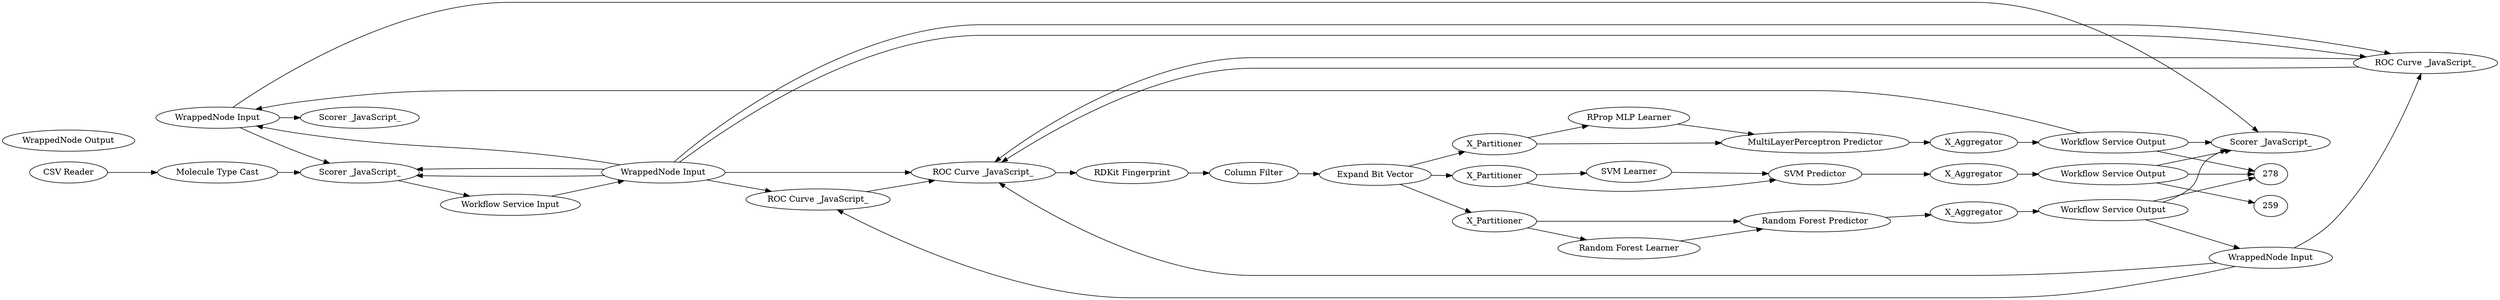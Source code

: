 digraph {
	1 [label=X_Aggregator]
	2 [label=X_Partitioner]
	18 [label="MultiLayerPerceptron Predictor"]
	19 [label="RProp MLP Learner"]
	236 [label="RDKit Fingerprint"]
	246 [label=X_Partitioner]
	249 [label=X_Aggregator]
	254 [label="Random Forest Learner"]
	255 [label="Random Forest Predictor"]
	257 [label="Math Formula"]
	257 [label="WrappedNode Input"]
	258 [label="WrappedNode Output"]
	268 [label="ROC Curve _JavaScript_"]
	273 [label="Scorer _JavaScript_"]
	275 [label="Image Writer _Port_"]
	263 [label=X_Partitioner]
	264 [label=X_Aggregator]
	266 [label="SVM Learner"]
	267 [label="SVM Predictor"]
	269 [label="Column Filter"]
	270 [label="Expand Bit Vector"]
	271 [label="Molecule Type Cast"]
	272 [label="RDKit From Molecule"]
	257 [label="WrappedNode Input"]
	258 [label="WrappedNode Output"]
	265 [label="ROC Curve _JavaScript_"]
	272 [label="Scorer _JavaScript_"]
	275 [label="Image Writer _Port_"]
	257 [label="WrappedNode Input"]
	258 [label="WrappedNode Output"]
	265 [label="ROC Curve _JavaScript_"]
	272 [label="Scorer _JavaScript_"]
	275 [label="Image Writer _Port_"]
	275 [label="Number To String"]
	258 [label="WrappedNode Output"]
	265 [label="ROC Curve _JavaScript_"]
	268 [label="ROC Curve _JavaScript_"]
	274 [label="WrappedNode Input"]
	275 [label="ROC Curve _JavaScript_"]
	258 [label="WrappedNode Output"]
	272 [label="Scorer _JavaScript_"]
	273 [label="WrappedNode Input"]
	276 [label="Scorer _JavaScript_"]
	277 [label="Scorer _JavaScript_"]
	279 [label="CSV Reader"]
	280 [label="Workflow Service Input"]
	281 [label="Workflow Service Output"]
	282 [label="Workflow Service Output"]
	283 [label="Workflow Service Output"]
	257 -> 273
	257 -> 268
	268 -> 275
	257 -> 272
	257 -> 265
	265 -> 275
	257 -> 272
	257 -> 265
	265 -> 275
	274 -> 275
	274 -> 265
	274 -> 268
	273 -> 272
	273 -> 277
	273 -> 276
	1 -> 283
	2 -> 266
	2 -> 267
	18 -> 264
	19 -> 18
	236 -> 269
	246 -> 254
	246 -> 255
	249 -> 281
	254 -> 255
	255 -> 249
	257 -> 275
	263 -> 19
	263 -> 18
	264 -> 282
	266 -> 267
	267 -> 1
	269 -> 270
	270 -> 263
	270 -> 2
	270 -> 246
	271 -> 272
	272 -> 280
	275 -> 236
	279 -> 271
	280 -> 257
	281 -> 274
	281 -> 277
	281 -> 278
	282 -> 273
	282 -> 278
	282 -> 277
	283 -> 278
	283 -> 277
	283 -> 259
	rankdir=LR
}
